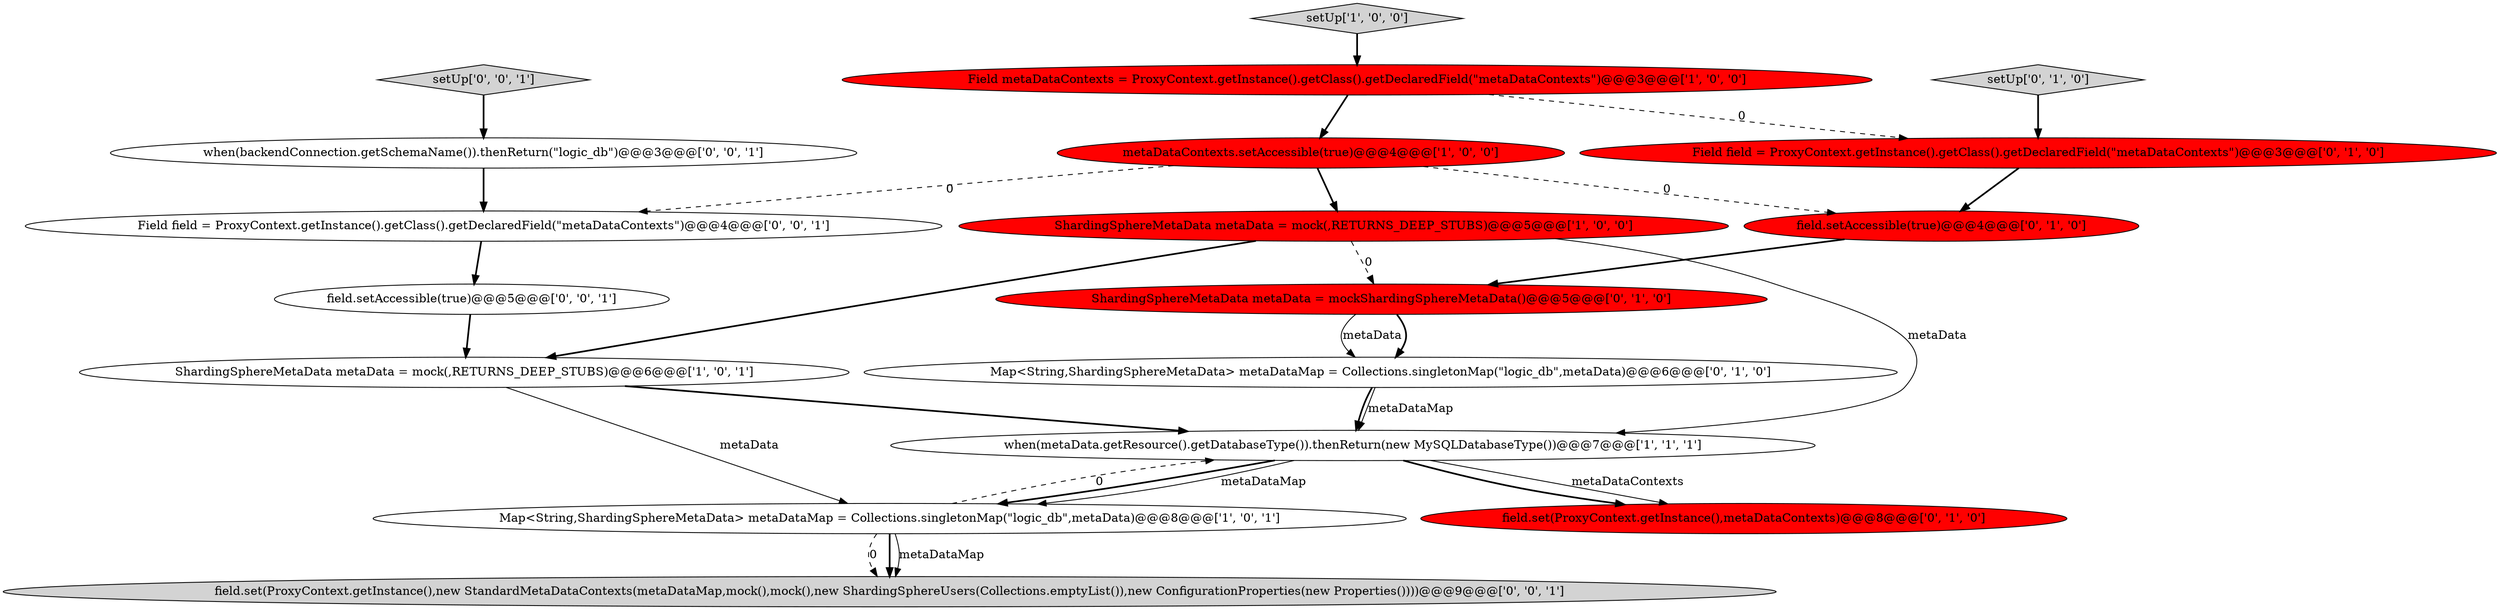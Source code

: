 digraph {
6 [style = filled, label = "when(metaData.getResource().getDatabaseType()).thenReturn(new MySQLDatabaseType())@@@7@@@['1', '1', '1']", fillcolor = white, shape = ellipse image = "AAA0AAABBB1BBB"];
7 [style = filled, label = "field.set(ProxyContext.getInstance(),metaDataContexts)@@@8@@@['0', '1', '0']", fillcolor = red, shape = ellipse image = "AAA1AAABBB2BBB"];
11 [style = filled, label = "ShardingSphereMetaData metaData = mockShardingSphereMetaData()@@@5@@@['0', '1', '0']", fillcolor = red, shape = ellipse image = "AAA1AAABBB2BBB"];
16 [style = filled, label = "setUp['0', '0', '1']", fillcolor = lightgray, shape = diamond image = "AAA0AAABBB3BBB"];
0 [style = filled, label = "ShardingSphereMetaData metaData = mock(,RETURNS_DEEP_STUBS)@@@5@@@['1', '0', '0']", fillcolor = red, shape = ellipse image = "AAA1AAABBB1BBB"];
8 [style = filled, label = "Field field = ProxyContext.getInstance().getClass().getDeclaredField(\"metaDataContexts\")@@@3@@@['0', '1', '0']", fillcolor = red, shape = ellipse image = "AAA1AAABBB2BBB"];
2 [style = filled, label = "Map<String,ShardingSphereMetaData> metaDataMap = Collections.singletonMap(\"logic_db\",metaData)@@@8@@@['1', '0', '1']", fillcolor = white, shape = ellipse image = "AAA0AAABBB1BBB"];
9 [style = filled, label = "Map<String,ShardingSphereMetaData> metaDataMap = Collections.singletonMap(\"logic_db\",metaData)@@@6@@@['0', '1', '0']", fillcolor = white, shape = ellipse image = "AAA0AAABBB2BBB"];
10 [style = filled, label = "field.setAccessible(true)@@@4@@@['0', '1', '0']", fillcolor = red, shape = ellipse image = "AAA1AAABBB2BBB"];
12 [style = filled, label = "setUp['0', '1', '0']", fillcolor = lightgray, shape = diamond image = "AAA0AAABBB2BBB"];
4 [style = filled, label = "metaDataContexts.setAccessible(true)@@@4@@@['1', '0', '0']", fillcolor = red, shape = ellipse image = "AAA1AAABBB1BBB"];
5 [style = filled, label = "ShardingSphereMetaData metaData = mock(,RETURNS_DEEP_STUBS)@@@6@@@['1', '0', '1']", fillcolor = white, shape = ellipse image = "AAA0AAABBB1BBB"];
15 [style = filled, label = "field.set(ProxyContext.getInstance(),new StandardMetaDataContexts(metaDataMap,mock(),mock(),new ShardingSphereUsers(Collections.emptyList()),new ConfigurationProperties(new Properties())))@@@9@@@['0', '0', '1']", fillcolor = lightgray, shape = ellipse image = "AAA0AAABBB3BBB"];
17 [style = filled, label = "when(backendConnection.getSchemaName()).thenReturn(\"logic_db\")@@@3@@@['0', '0', '1']", fillcolor = white, shape = ellipse image = "AAA0AAABBB3BBB"];
3 [style = filled, label = "Field metaDataContexts = ProxyContext.getInstance().getClass().getDeclaredField(\"metaDataContexts\")@@@3@@@['1', '0', '0']", fillcolor = red, shape = ellipse image = "AAA1AAABBB1BBB"];
1 [style = filled, label = "setUp['1', '0', '0']", fillcolor = lightgray, shape = diamond image = "AAA0AAABBB1BBB"];
13 [style = filled, label = "Field field = ProxyContext.getInstance().getClass().getDeclaredField(\"metaDataContexts\")@@@4@@@['0', '0', '1']", fillcolor = white, shape = ellipse image = "AAA0AAABBB3BBB"];
14 [style = filled, label = "field.setAccessible(true)@@@5@@@['0', '0', '1']", fillcolor = white, shape = ellipse image = "AAA0AAABBB3BBB"];
8->10 [style = bold, label=""];
5->2 [style = solid, label="metaData"];
1->3 [style = bold, label=""];
0->11 [style = dashed, label="0"];
16->17 [style = bold, label=""];
11->9 [style = bold, label=""];
11->9 [style = solid, label="metaData"];
6->7 [style = solid, label="metaDataContexts"];
3->4 [style = bold, label=""];
0->6 [style = solid, label="metaData"];
9->6 [style = solid, label="metaDataMap"];
9->6 [style = bold, label=""];
4->0 [style = bold, label=""];
6->2 [style = bold, label=""];
2->15 [style = dashed, label="0"];
5->6 [style = bold, label=""];
12->8 [style = bold, label=""];
2->15 [style = bold, label=""];
6->2 [style = solid, label="metaDataMap"];
2->6 [style = dashed, label="0"];
3->8 [style = dashed, label="0"];
17->13 [style = bold, label=""];
2->15 [style = solid, label="metaDataMap"];
6->7 [style = bold, label=""];
4->10 [style = dashed, label="0"];
4->13 [style = dashed, label="0"];
13->14 [style = bold, label=""];
0->5 [style = bold, label=""];
14->5 [style = bold, label=""];
10->11 [style = bold, label=""];
}
